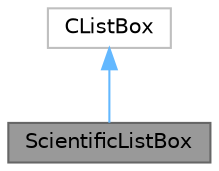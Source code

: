 digraph "ScientificListBox"
{
 // LATEX_PDF_SIZE
  bgcolor="transparent";
  edge [fontname=Helvetica,fontsize=10,labelfontname=Helvetica,labelfontsize=10];
  node [fontname=Helvetica,fontsize=10,shape=box,height=0.2,width=0.4];
  Node1 [id="Node000001",label="ScientificListBox",height=0.2,width=0.4,color="gray40", fillcolor="grey60", style="filled", fontcolor="black",tooltip="Класс настраиваемого списка, используемый для отображения научных элементов со специальным форматиров..."];
  Node2 -> Node1 [id="edge1_Node000001_Node000002",dir="back",color="steelblue1",style="solid",tooltip=" "];
  Node2 [id="Node000002",label="CListBox",height=0.2,width=0.4,color="grey75", fillcolor="white", style="filled",tooltip=" "];
}
